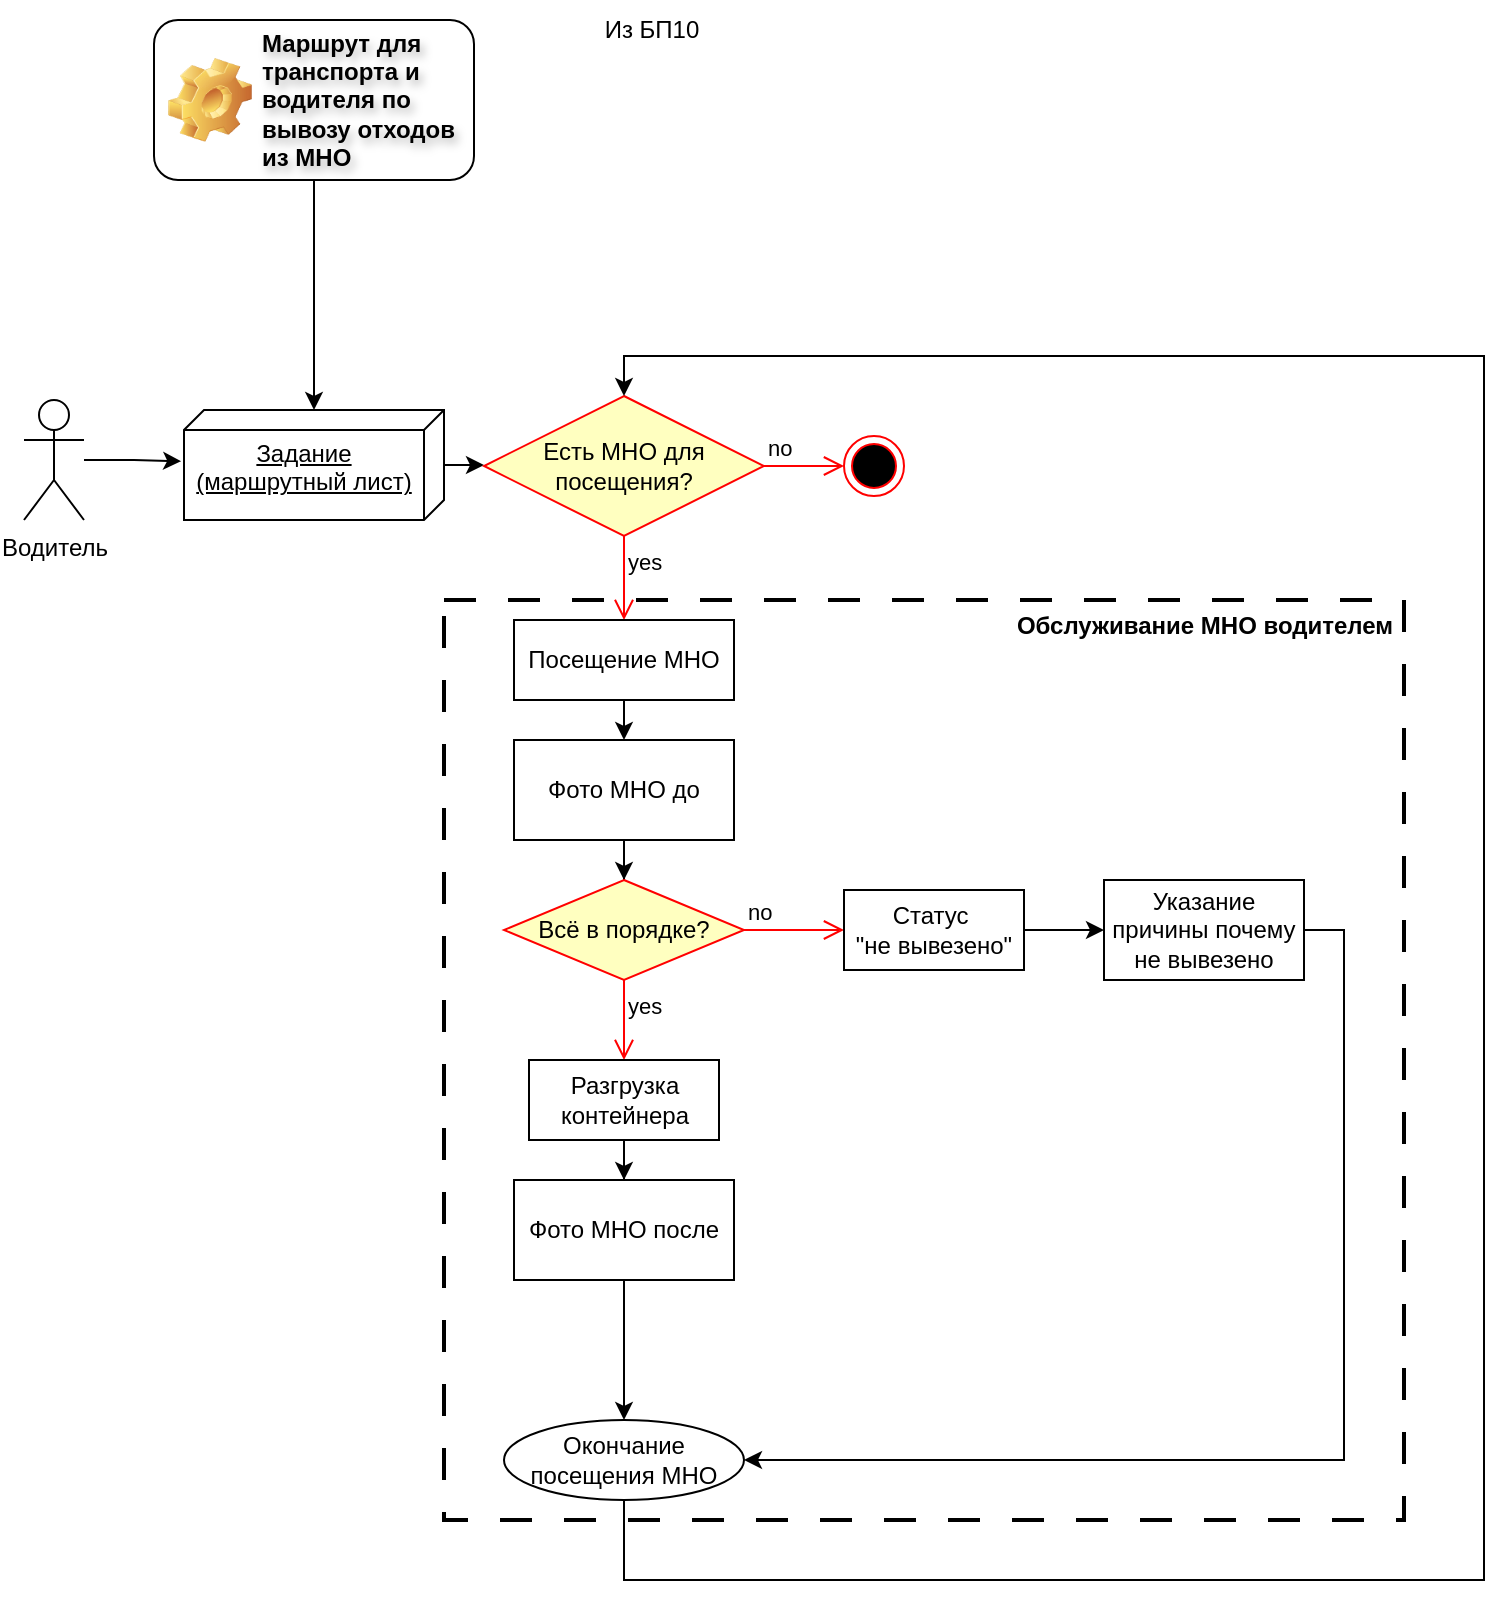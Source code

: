 <mxfile version="24.7.5" pages="2">
  <diagram name="Черновик" id="_aOhQ7f1FQFdctO7peyj">
    <mxGraphModel grid="1" page="1" gridSize="10" guides="1" tooltips="1" connect="1" arrows="1" fold="1" pageScale="1" pageWidth="827" pageHeight="1169" math="0" shadow="0">
      <root>
        <mxCell id="0" />
        <mxCell id="1" parent="0" />
        <mxCell id="PVVWiIGfIR0h8vcXOfzJ-32" value="" style="rounded=0;whiteSpace=wrap;html=1;fillColor=none;dashed=1;dashPattern=8 8;strokeWidth=2;" parent="1" vertex="1">
          <mxGeometry x="280" y="340" width="480" height="460" as="geometry" />
        </mxCell>
        <mxCell id="PVVWiIGfIR0h8vcXOfzJ-1" value="Водитель" style="shape=umlActor;verticalLabelPosition=bottom;verticalAlign=top;html=1;outlineConnect=0;" parent="1" vertex="1">
          <mxGeometry x="70" y="240" width="30" height="60" as="geometry" />
        </mxCell>
        <mxCell id="PVVWiIGfIR0h8vcXOfzJ-4" style="edgeStyle=orthogonalEdgeStyle;rounded=0;orthogonalLoop=1;jettySize=auto;html=1;" parent="1" source="PVVWiIGfIR0h8vcXOfzJ-2" target="PVVWiIGfIR0h8vcXOfzJ-3" edge="1">
          <mxGeometry relative="1" as="geometry" />
        </mxCell>
        <mxCell id="PVVWiIGfIR0h8vcXOfzJ-2" value="Маршрут для транспорта и водителя по вывозу отходов из МНО" style="label;whiteSpace=wrap;html=1;image=img/clipart/Gear_128x128.png;textShadow=1;labelBackgroundColor=none;" parent="1" vertex="1">
          <mxGeometry x="135" y="50" width="160" height="80" as="geometry" />
        </mxCell>
        <mxCell id="PVVWiIGfIR0h8vcXOfzJ-20" value="" style="edgeStyle=orthogonalEdgeStyle;rounded=0;orthogonalLoop=1;jettySize=auto;html=1;" parent="1" source="PVVWiIGfIR0h8vcXOfzJ-3" target="PVVWiIGfIR0h8vcXOfzJ-6" edge="1">
          <mxGeometry relative="1" as="geometry" />
        </mxCell>
        <mxCell id="PVVWiIGfIR0h8vcXOfzJ-3" value="Задание (маршрутный лист)" style="verticalAlign=top;align=center;spacingTop=8;spacingLeft=2;spacingRight=12;shape=cube;size=10;direction=south;fontStyle=4;html=1;whiteSpace=wrap;" parent="1" vertex="1">
          <mxGeometry x="150" y="245" width="130" height="55" as="geometry" />
        </mxCell>
        <mxCell id="PVVWiIGfIR0h8vcXOfzJ-5" style="edgeStyle=orthogonalEdgeStyle;rounded=0;orthogonalLoop=1;jettySize=auto;html=1;entryX=0.466;entryY=1.011;entryDx=0;entryDy=0;entryPerimeter=0;" parent="1" source="PVVWiIGfIR0h8vcXOfzJ-1" target="PVVWiIGfIR0h8vcXOfzJ-3" edge="1">
          <mxGeometry relative="1" as="geometry" />
        </mxCell>
        <mxCell id="PVVWiIGfIR0h8vcXOfzJ-6" value="Есть МНО для посещения?" style="rhombus;whiteSpace=wrap;html=1;fontColor=#000000;fillColor=#ffffc0;strokeColor=#ff0000;" parent="1" vertex="1">
          <mxGeometry x="300" y="238" width="140" height="70" as="geometry" />
        </mxCell>
        <mxCell id="PVVWiIGfIR0h8vcXOfzJ-7" value="no" style="edgeStyle=orthogonalEdgeStyle;html=1;align=left;verticalAlign=bottom;endArrow=open;endSize=8;strokeColor=#ff0000;rounded=0;" parent="1" source="PVVWiIGfIR0h8vcXOfzJ-6" edge="1">
          <mxGeometry x="-1" relative="1" as="geometry">
            <mxPoint x="480" y="273" as="targetPoint" />
          </mxGeometry>
        </mxCell>
        <mxCell id="PVVWiIGfIR0h8vcXOfzJ-8" value="yes" style="edgeStyle=orthogonalEdgeStyle;html=1;align=left;verticalAlign=top;endArrow=open;endSize=8;strokeColor=#ff0000;rounded=0;" parent="1" source="PVVWiIGfIR0h8vcXOfzJ-6" edge="1">
          <mxGeometry x="-1" relative="1" as="geometry">
            <mxPoint x="370" y="350" as="targetPoint" />
          </mxGeometry>
        </mxCell>
        <mxCell id="PVVWiIGfIR0h8vcXOfzJ-12" style="edgeStyle=orthogonalEdgeStyle;rounded=0;orthogonalLoop=1;jettySize=auto;html=1;exitX=0.5;exitY=1;exitDx=0;exitDy=0;entryX=0.5;entryY=0;entryDx=0;entryDy=0;" parent="1" source="PVVWiIGfIR0h8vcXOfzJ-10" target="PVVWiIGfIR0h8vcXOfzJ-11" edge="1">
          <mxGeometry relative="1" as="geometry" />
        </mxCell>
        <mxCell id="PVVWiIGfIR0h8vcXOfzJ-10" value="Посещение МНО" style="html=1;whiteSpace=wrap;" parent="1" vertex="1">
          <mxGeometry x="315" y="350" width="110" height="40" as="geometry" />
        </mxCell>
        <mxCell id="PVVWiIGfIR0h8vcXOfzJ-16" style="edgeStyle=orthogonalEdgeStyle;rounded=0;orthogonalLoop=1;jettySize=auto;html=1;entryX=0.5;entryY=0;entryDx=0;entryDy=0;" parent="1" source="PVVWiIGfIR0h8vcXOfzJ-11" target="PVVWiIGfIR0h8vcXOfzJ-13" edge="1">
          <mxGeometry relative="1" as="geometry" />
        </mxCell>
        <mxCell id="PVVWiIGfIR0h8vcXOfzJ-11" value="Фото МНО до" style="html=1;whiteSpace=wrap;" parent="1" vertex="1">
          <mxGeometry x="315" y="410" width="110" height="50" as="geometry" />
        </mxCell>
        <mxCell id="PVVWiIGfIR0h8vcXOfzJ-13" value="Всё в порядке?" style="rhombus;whiteSpace=wrap;html=1;fontColor=#000000;fillColor=#ffffc0;strokeColor=#ff0000;" parent="1" vertex="1">
          <mxGeometry x="310" y="480" width="120" height="50" as="geometry" />
        </mxCell>
        <mxCell id="PVVWiIGfIR0h8vcXOfzJ-14" value="no" style="edgeStyle=orthogonalEdgeStyle;html=1;align=left;verticalAlign=bottom;endArrow=open;endSize=8;strokeColor=#ff0000;rounded=0;entryX=0;entryY=0.5;entryDx=0;entryDy=0;" parent="1" source="PVVWiIGfIR0h8vcXOfzJ-13" target="PVVWiIGfIR0h8vcXOfzJ-21" edge="1">
          <mxGeometry x="-1" relative="1" as="geometry">
            <mxPoint x="460" y="520" as="targetPoint" />
            <Array as="points" />
          </mxGeometry>
        </mxCell>
        <mxCell id="PVVWiIGfIR0h8vcXOfzJ-15" value="yes" style="edgeStyle=orthogonalEdgeStyle;html=1;align=left;verticalAlign=top;endArrow=open;endSize=8;strokeColor=#ff0000;rounded=0;entryX=0.5;entryY=0;entryDx=0;entryDy=0;" parent="1" source="PVVWiIGfIR0h8vcXOfzJ-13" target="PVVWiIGfIR0h8vcXOfzJ-17" edge="1">
          <mxGeometry x="-1" relative="1" as="geometry">
            <mxPoint x="370" y="580" as="targetPoint" />
          </mxGeometry>
        </mxCell>
        <mxCell id="PVVWiIGfIR0h8vcXOfzJ-19" style="edgeStyle=orthogonalEdgeStyle;rounded=0;orthogonalLoop=1;jettySize=auto;html=1;entryX=0.5;entryY=0;entryDx=0;entryDy=0;" parent="1" source="PVVWiIGfIR0h8vcXOfzJ-17" target="PVVWiIGfIR0h8vcXOfzJ-18" edge="1">
          <mxGeometry relative="1" as="geometry" />
        </mxCell>
        <mxCell id="PVVWiIGfIR0h8vcXOfzJ-17" value="Разгрузка контейнера" style="html=1;whiteSpace=wrap;" parent="1" vertex="1">
          <mxGeometry x="322.5" y="570" width="95" height="40" as="geometry" />
        </mxCell>
        <mxCell id="PVVWiIGfIR0h8vcXOfzJ-26" style="edgeStyle=orthogonalEdgeStyle;rounded=0;orthogonalLoop=1;jettySize=auto;html=1;entryX=0.5;entryY=0;entryDx=0;entryDy=0;" parent="1" source="PVVWiIGfIR0h8vcXOfzJ-18" target="PVVWiIGfIR0h8vcXOfzJ-25" edge="1">
          <mxGeometry relative="1" as="geometry" />
        </mxCell>
        <mxCell id="PVVWiIGfIR0h8vcXOfzJ-18" value="Фото МНО после" style="html=1;whiteSpace=wrap;" parent="1" vertex="1">
          <mxGeometry x="315" y="630" width="110" height="50" as="geometry" />
        </mxCell>
        <mxCell id="PVVWiIGfIR0h8vcXOfzJ-24" style="edgeStyle=orthogonalEdgeStyle;rounded=0;orthogonalLoop=1;jettySize=auto;html=1;entryX=0;entryY=0.5;entryDx=0;entryDy=0;" parent="1" source="PVVWiIGfIR0h8vcXOfzJ-21" target="PVVWiIGfIR0h8vcXOfzJ-23" edge="1">
          <mxGeometry relative="1" as="geometry" />
        </mxCell>
        <mxCell id="PVVWiIGfIR0h8vcXOfzJ-21" value="Статус&amp;nbsp;&lt;div&gt;&quot;не вывезено&quot;&lt;/div&gt;" style="html=1;whiteSpace=wrap;" parent="1" vertex="1">
          <mxGeometry x="480" y="485" width="90" height="40" as="geometry" />
        </mxCell>
        <mxCell id="PVVWiIGfIR0h8vcXOfzJ-31" style="edgeStyle=orthogonalEdgeStyle;rounded=0;orthogonalLoop=1;jettySize=auto;html=1;entryX=1;entryY=0.5;entryDx=0;entryDy=0;" parent="1" source="PVVWiIGfIR0h8vcXOfzJ-23" target="PVVWiIGfIR0h8vcXOfzJ-25" edge="1">
          <mxGeometry relative="1" as="geometry">
            <Array as="points">
              <mxPoint x="730" y="505" />
              <mxPoint x="730" y="770" />
            </Array>
          </mxGeometry>
        </mxCell>
        <mxCell id="PVVWiIGfIR0h8vcXOfzJ-23" value="Указание причины почему&lt;div&gt;не вывезено&lt;/div&gt;" style="html=1;whiteSpace=wrap;" parent="1" vertex="1">
          <mxGeometry x="610" y="480" width="100" height="50" as="geometry" />
        </mxCell>
        <mxCell id="PVVWiIGfIR0h8vcXOfzJ-35" style="edgeStyle=orthogonalEdgeStyle;rounded=0;orthogonalLoop=1;jettySize=auto;html=1;entryX=0.5;entryY=0;entryDx=0;entryDy=0;" parent="1" source="PVVWiIGfIR0h8vcXOfzJ-25" target="PVVWiIGfIR0h8vcXOfzJ-6" edge="1">
          <mxGeometry relative="1" as="geometry">
            <Array as="points">
              <mxPoint x="370" y="830" />
              <mxPoint x="800" y="830" />
              <mxPoint x="800" y="218" />
              <mxPoint x="370" y="218" />
            </Array>
          </mxGeometry>
        </mxCell>
        <mxCell id="PVVWiIGfIR0h8vcXOfzJ-25" value="Окончание посещения МНО" style="ellipse;whiteSpace=wrap;html=1;" parent="1" vertex="1">
          <mxGeometry x="310" y="750" width="120" height="40" as="geometry" />
        </mxCell>
        <mxCell id="PVVWiIGfIR0h8vcXOfzJ-33" value="Обслуживание МНО водителем" style="text;align=center;fontStyle=1;verticalAlign=middle;spacingLeft=3;spacingRight=3;strokeColor=none;rotatable=0;points=[[0,0.5],[1,0.5]];portConstraint=eastwest;html=1;" parent="1" vertex="1">
          <mxGeometry x="560" y="340" width="200" height="26" as="geometry" />
        </mxCell>
        <mxCell id="PVVWiIGfIR0h8vcXOfzJ-34" value="" style="ellipse;html=1;shape=endState;fillColor=#000000;strokeColor=#ff0000;" parent="1" vertex="1">
          <mxGeometry x="480" y="258" width="30" height="30" as="geometry" />
        </mxCell>
        <mxCell id="PVVWiIGfIR0h8vcXOfzJ-37" value="Из БП10" style="text;html=1;align=center;verticalAlign=middle;whiteSpace=wrap;rounded=0;" parent="1" vertex="1">
          <mxGeometry x="354" y="40" width="60" height="30" as="geometry" />
        </mxCell>
      </root>
    </mxGraphModel>
  </diagram>
  <diagram id="f-Hh8tffEDJkm8P4W3Z2" name="Выполнение задания водителем">
    <mxGraphModel dx="1434" dy="1915" grid="1" gridSize="10" guides="1" tooltips="1" connect="1" arrows="1" fold="1" page="1" pageScale="1" pageWidth="827" pageHeight="1169" math="0" shadow="0">
      <root>
        <mxCell id="0" />
        <mxCell id="1" parent="0" />
        <mxCell id="qUWWCU90Z8AxIzIaM2Bw-4" value="" style="rounded=1;whiteSpace=wrap;html=1;fillColor=none;dashed=1;dashPattern=8 8;shadow=0;" parent="1" vertex="1">
          <mxGeometry y="-150" width="270" height="210" as="geometry" />
        </mxCell>
        <mxCell id="fxSu1g2QKix02yfOaXtt-1" value="Выполнение задания водителем" style="swimlane;childLayout=stackLayout;resizeParent=1;resizeParentMax=0;horizontal=0;startSize=20;horizontalStack=0;html=1;" parent="1" vertex="1">
          <mxGeometry x="100" y="110" width="1760" height="670" as="geometry" />
        </mxCell>
        <mxCell id="fxSu1g2QKix02yfOaXtt-2" value="Диспетчер" style="swimlane;startSize=20;horizontal=0;html=1;" parent="fxSu1g2QKix02yfOaXtt-1" vertex="1">
          <mxGeometry x="20" width="1740" height="270" as="geometry" />
        </mxCell>
        <mxCell id="0e87MDEGd83VPdNc7a4O-29" value="Формирование инцидента" style="html=1;whiteSpace=wrap;" parent="fxSu1g2QKix02yfOaXtt-2" vertex="1">
          <mxGeometry x="970" y="210" width="90" height="33.75" as="geometry" />
        </mxCell>
        <mxCell id="2QLDX-iRVEcAOdgf6hpp-7" style="edgeStyle=orthogonalEdgeStyle;rounded=0;orthogonalLoop=1;jettySize=auto;html=1;entryX=0;entryY=0.5;entryDx=0;entryDy=0;" parent="fxSu1g2QKix02yfOaXtt-2" source="0e87MDEGd83VPdNc7a4O-33" target="2QLDX-iRVEcAOdgf6hpp-5" edge="1">
          <mxGeometry relative="1" as="geometry" />
        </mxCell>
        <mxCell id="0e87MDEGd83VPdNc7a4O-33" value="Комментарий диспетчера" style="html=1;whiteSpace=wrap;" parent="fxSu1g2QKix02yfOaXtt-2" vertex="1">
          <mxGeometry x="1090" y="210" width="90" height="33.75" as="geometry" />
        </mxCell>
        <mxCell id="0e87MDEGd83VPdNc7a4O-34" style="edgeStyle=orthogonalEdgeStyle;rounded=0;orthogonalLoop=1;jettySize=auto;html=1;entryX=0;entryY=0.5;entryDx=0;entryDy=0;" parent="fxSu1g2QKix02yfOaXtt-2" source="0e87MDEGd83VPdNc7a4O-29" target="0e87MDEGd83VPdNc7a4O-33" edge="1">
          <mxGeometry relative="1" as="geometry" />
        </mxCell>
        <mxCell id="2QLDX-iRVEcAOdgf6hpp-12" style="edgeStyle=orthogonalEdgeStyle;rounded=0;orthogonalLoop=1;jettySize=auto;html=1;" parent="fxSu1g2QKix02yfOaXtt-2" source="2QLDX-iRVEcAOdgf6hpp-5" edge="1">
          <mxGeometry relative="1" as="geometry">
            <mxPoint x="1390" y="560" as="targetPoint" />
          </mxGeometry>
        </mxCell>
        <mxCell id="2QLDX-iRVEcAOdgf6hpp-5" value="Корретировка плана для статуса &quot;не вывезено&quot;" style="html=1;whiteSpace=wrap;" parent="fxSu1g2QKix02yfOaXtt-2" vertex="1">
          <mxGeometry x="1220" y="205" width="134" height="43.75" as="geometry" />
        </mxCell>
        <mxCell id="fxSu1g2QKix02yfOaXtt-3" value="Водитель" style="swimlane;startSize=20;horizontal=0;html=1;" parent="fxSu1g2QKix02yfOaXtt-1" vertex="1">
          <mxGeometry x="20" y="270" width="1740" height="400" as="geometry" />
        </mxCell>
        <mxCell id="4VXcpdDa_tp81v2LYSj9-3" style="edgeStyle=orthogonalEdgeStyle;rounded=0;orthogonalLoop=1;jettySize=auto;html=1;" parent="fxSu1g2QKix02yfOaXtt-3" source="fxSu1g2QKix02yfOaXtt-5" target="4VXcpdDa_tp81v2LYSj9-1" edge="1">
          <mxGeometry relative="1" as="geometry" />
        </mxCell>
        <mxCell id="fxSu1g2QKix02yfOaXtt-5" value="Выбор задания в списке в мобильном приложении" style="html=1;whiteSpace=wrap;" parent="fxSu1g2QKix02yfOaXtt-3" vertex="1">
          <mxGeometry x="110.5" y="97" width="90" height="60" as="geometry" />
        </mxCell>
        <mxCell id="RuYb1tcuzRqkKU3JjlnM-1" value="" style="ellipse;html=1;shape=startState;fillColor=#000000;strokeColor=#ff0000;" parent="fxSu1g2QKix02yfOaXtt-3" vertex="1">
          <mxGeometry x="60.5" y="112" width="30" height="30" as="geometry" />
        </mxCell>
        <mxCell id="RuYb1tcuzRqkKU3JjlnM-2" value="" style="edgeStyle=orthogonalEdgeStyle;html=1;verticalAlign=bottom;endArrow=open;endSize=8;strokeColor=#ff0000;rounded=0;entryX=0;entryY=0.5;entryDx=0;entryDy=0;exitX=0.863;exitY=0.506;exitDx=0;exitDy=0;exitPerimeter=0;" parent="fxSu1g2QKix02yfOaXtt-3" source="RuYb1tcuzRqkKU3JjlnM-1" target="fxSu1g2QKix02yfOaXtt-5" edge="1">
          <mxGeometry relative="1" as="geometry">
            <mxPoint x="75.5" y="177" as="targetPoint" />
            <mxPoint x="90.5" y="127" as="sourcePoint" />
          </mxGeometry>
        </mxCell>
        <mxCell id="4VXcpdDa_tp81v2LYSj9-5" style="edgeStyle=orthogonalEdgeStyle;rounded=0;orthogonalLoop=1;jettySize=auto;html=1;entryX=0;entryY=0.5;entryDx=0;entryDy=0;" parent="fxSu1g2QKix02yfOaXtt-3" source="4VXcpdDa_tp81v2LYSj9-1" target="4VXcpdDa_tp81v2LYSj9-4" edge="1">
          <mxGeometry relative="1" as="geometry" />
        </mxCell>
        <mxCell id="emOJV1Qjl66nZH7vhvQk-7" style="edgeStyle=orthogonalEdgeStyle;rounded=0;orthogonalLoop=1;jettySize=auto;html=1;" parent="fxSu1g2QKix02yfOaXtt-3" source="4VXcpdDa_tp81v2LYSj9-1" target="emOJV1Qjl66nZH7vhvQk-5" edge="1">
          <mxGeometry relative="1" as="geometry">
            <Array as="points">
              <mxPoint x="291" y="360" />
              <mxPoint x="1520" y="360" />
              <mxPoint x="1520" y="121" />
            </Array>
          </mxGeometry>
        </mxCell>
        <mxCell id="4VXcpdDa_tp81v2LYSj9-1" value="Задание выполнено?" style="rhombus;whiteSpace=wrap;html=1;fontColor=#000000;fillColor=#ffffc0;strokeColor=#ff0000;" parent="fxSu1g2QKix02yfOaXtt-3" vertex="1">
          <mxGeometry x="220.5" y="92" width="140" height="70" as="geometry" />
        </mxCell>
        <mxCell id="NRm9yNb8Ne-H7D0V5Rs9-2" style="edgeStyle=orthogonalEdgeStyle;rounded=0;orthogonalLoop=1;jettySize=auto;html=1;entryX=0;entryY=0.5;entryDx=0;entryDy=0;" parent="fxSu1g2QKix02yfOaXtt-3" source="4VXcpdDa_tp81v2LYSj9-4" target="NRm9yNb8Ne-H7D0V5Rs9-1" edge="1">
          <mxGeometry relative="1" as="geometry" />
        </mxCell>
        <mxCell id="4VXcpdDa_tp81v2LYSj9-4" value="Прибытие на МНО" style="html=1;whiteSpace=wrap;" parent="fxSu1g2QKix02yfOaXtt-3" vertex="1">
          <mxGeometry x="400.5" y="109.5" width="80" height="35" as="geometry" />
        </mxCell>
        <mxCell id="NRm9yNb8Ne-H7D0V5Rs9-4" style="edgeStyle=orthogonalEdgeStyle;rounded=0;orthogonalLoop=1;jettySize=auto;html=1;entryX=0;entryY=0.5;entryDx=0;entryDy=0;" parent="fxSu1g2QKix02yfOaXtt-3" source="NRm9yNb8Ne-H7D0V5Rs9-1" target="NRm9yNb8Ne-H7D0V5Rs9-3" edge="1">
          <mxGeometry relative="1" as="geometry" />
        </mxCell>
        <mxCell id="NRm9yNb8Ne-H7D0V5Rs9-1" value="Фото МНО на местности до загрузки&amp;nbsp;" style="html=1;whiteSpace=wrap;" parent="fxSu1g2QKix02yfOaXtt-3" vertex="1">
          <mxGeometry x="510.5" y="103.25" width="80" height="47.5" as="geometry" />
        </mxCell>
        <mxCell id="NRm9yNb8Ne-H7D0V5Rs9-7" style="edgeStyle=orthogonalEdgeStyle;rounded=0;orthogonalLoop=1;jettySize=auto;html=1;entryX=0;entryY=0.5;entryDx=0;entryDy=0;" parent="fxSu1g2QKix02yfOaXtt-3" source="NRm9yNb8Ne-H7D0V5Rs9-3" target="3nE3ewq-7Iuml8_qmIxP-1" edge="1">
          <mxGeometry relative="1" as="geometry">
            <mxPoint x="810.5" y="127.5" as="targetPoint" />
          </mxGeometry>
        </mxCell>
        <mxCell id="NRm9yNb8Ne-H7D0V5Rs9-13" style="edgeStyle=orthogonalEdgeStyle;rounded=0;orthogonalLoop=1;jettySize=auto;html=1;entryX=0.5;entryY=0;entryDx=0;entryDy=0;" parent="fxSu1g2QKix02yfOaXtt-3" source="NRm9yNb8Ne-H7D0V5Rs9-3" target="NRm9yNb8Ne-H7D0V5Rs9-11" edge="1">
          <mxGeometry relative="1" as="geometry" />
        </mxCell>
        <mxCell id="NRm9yNb8Ne-H7D0V5Rs9-3" value="Загрузка на МНО прошла?" style="rhombus;whiteSpace=wrap;html=1;fontColor=#000000;fillColor=#ffffc0;strokeColor=#ff0000;" parent="fxSu1g2QKix02yfOaXtt-3" vertex="1">
          <mxGeometry x="620.5" y="90" width="140" height="75" as="geometry" />
        </mxCell>
        <mxCell id="NRm9yNb8Ne-H7D0V5Rs9-6" value="Нет" style="text;align=center;fontStyle=1;verticalAlign=middle;spacingLeft=3;spacingRight=3;strokeColor=none;rotatable=0;points=[[0,0.5],[1,0.5]];portConstraint=eastwest;html=1;" parent="fxSu1g2QKix02yfOaXtt-3" vertex="1">
          <mxGeometry x="767.5" y="103.25" width="30" height="26" as="geometry" />
        </mxCell>
        <mxCell id="NRm9yNb8Ne-H7D0V5Rs9-8" value="Нет" style="text;align=center;fontStyle=1;verticalAlign=middle;spacingLeft=3;spacingRight=3;strokeColor=none;rotatable=0;points=[[0,0.5],[1,0.5]];portConstraint=eastwest;html=1;" parent="fxSu1g2QKix02yfOaXtt-3" vertex="1">
          <mxGeometry x="360.5" y="103.25" width="30" height="26" as="geometry" />
        </mxCell>
        <mxCell id="NRm9yNb8Ne-H7D0V5Rs9-10" value="Да" style="text;align=center;fontStyle=1;verticalAlign=middle;spacingLeft=3;spacingRight=3;strokeColor=none;rotatable=0;points=[[0,0.5],[1,0.5]];portConstraint=eastwest;html=1;" parent="fxSu1g2QKix02yfOaXtt-3" vertex="1">
          <mxGeometry x="690.5" y="165" width="30" height="26" as="geometry" />
        </mxCell>
        <mxCell id="NRm9yNb8Ne-H7D0V5Rs9-17" style="edgeStyle=orthogonalEdgeStyle;rounded=0;orthogonalLoop=1;jettySize=auto;html=1;entryX=0.5;entryY=0;entryDx=0;entryDy=0;" parent="fxSu1g2QKix02yfOaXtt-3" source="NRm9yNb8Ne-H7D0V5Rs9-11" target="NRm9yNb8Ne-H7D0V5Rs9-16" edge="1">
          <mxGeometry relative="1" as="geometry" />
        </mxCell>
        <mxCell id="NRm9yNb8Ne-H7D0V5Rs9-19" style="edgeStyle=orthogonalEdgeStyle;rounded=0;orthogonalLoop=1;jettySize=auto;html=1;exitX=1;exitY=0.5;exitDx=0;exitDy=0;entryX=0;entryY=0.5;entryDx=0;entryDy=0;" parent="fxSu1g2QKix02yfOaXtt-3" source="NRm9yNb8Ne-H7D0V5Rs9-11" target="NRm9yNb8Ne-H7D0V5Rs9-18" edge="1">
          <mxGeometry relative="1" as="geometry" />
        </mxCell>
        <mxCell id="NRm9yNb8Ne-H7D0V5Rs9-20" style="edgeStyle=orthogonalEdgeStyle;rounded=0;orthogonalLoop=1;jettySize=auto;html=1;entryX=0;entryY=0.5;entryDx=0;entryDy=0;" parent="fxSu1g2QKix02yfOaXtt-3" source="NRm9yNb8Ne-H7D0V5Rs9-11" target="NRm9yNb8Ne-H7D0V5Rs9-16" edge="1">
          <mxGeometry relative="1" as="geometry">
            <Array as="points">
              <mxPoint x="690" y="292" />
              <mxPoint x="990" y="292" />
            </Array>
            <mxPoint x="970" y="300" as="targetPoint" />
          </mxGeometry>
        </mxCell>
        <mxCell id="NRm9yNb8Ne-H7D0V5Rs9-11" value="Полностью?" style="rhombus;whiteSpace=wrap;html=1;fontColor=#000000;fillColor=#ffffc0;strokeColor=#ff0000;" parent="fxSu1g2QKix02yfOaXtt-3" vertex="1">
          <mxGeometry x="630.5" y="197" width="120" height="40" as="geometry" />
        </mxCell>
        <mxCell id="NRm9yNb8Ne-H7D0V5Rs9-14" value="Нет" style="text;align=center;fontStyle=1;verticalAlign=middle;spacingLeft=3;spacingRight=3;strokeColor=none;rotatable=0;points=[[0,0.5],[1,0.5]];portConstraint=eastwest;html=1;" parent="fxSu1g2QKix02yfOaXtt-3" vertex="1">
          <mxGeometry x="760.5" y="191" width="30" height="26" as="geometry" />
        </mxCell>
        <mxCell id="NRm9yNb8Ne-H7D0V5Rs9-15" value="Да" style="text;align=center;fontStyle=1;verticalAlign=middle;spacingLeft=3;spacingRight=3;strokeColor=none;rotatable=0;points=[[0,0.5],[1,0.5]];portConstraint=eastwest;html=1;" parent="fxSu1g2QKix02yfOaXtt-3" vertex="1">
          <mxGeometry x="690.5" y="247" width="30" height="26" as="geometry" />
        </mxCell>
        <mxCell id="NRm9yNb8Ne-H7D0V5Rs9-22" style="edgeStyle=orthogonalEdgeStyle;rounded=0;orthogonalLoop=1;jettySize=auto;html=1;entryX=0;entryY=0.5;entryDx=0;entryDy=0;" parent="fxSu1g2QKix02yfOaXtt-3" source="NRm9yNb8Ne-H7D0V5Rs9-16" target="NRm9yNb8Ne-H7D0V5Rs9-21" edge="1">
          <mxGeometry relative="1" as="geometry" />
        </mxCell>
        <mxCell id="NRm9yNb8Ne-H7D0V5Rs9-16" value="Фото МНО после загрузки" style="html=1;whiteSpace=wrap;" parent="fxSu1g2QKix02yfOaXtt-3" vertex="1">
          <mxGeometry x="990.5" y="263" width="80" height="57" as="geometry" />
        </mxCell>
        <mxCell id="NRm9yNb8Ne-H7D0V5Rs9-18" value="Корректировка вывезенных контейнеров (отметка о вывозе/создание новых)" style="html=1;whiteSpace=wrap;" parent="fxSu1g2QKix02yfOaXtt-3" vertex="1">
          <mxGeometry x="810.5" y="185.12" width="140" height="63.75" as="geometry" />
        </mxCell>
        <mxCell id="emOJV1Qjl66nZH7vhvQk-3" style="edgeStyle=orthogonalEdgeStyle;rounded=0;orthogonalLoop=1;jettySize=auto;html=1;entryX=0.5;entryY=0;entryDx=0;entryDy=0;" parent="fxSu1g2QKix02yfOaXtt-3" source="NRm9yNb8Ne-H7D0V5Rs9-21" target="4VXcpdDa_tp81v2LYSj9-1" edge="1">
          <mxGeometry relative="1" as="geometry">
            <Array as="points">
              <mxPoint x="1500" y="290" />
              <mxPoint x="1500" y="-100" />
              <mxPoint x="291" y="-100" />
            </Array>
          </mxGeometry>
        </mxCell>
        <mxCell id="NRm9yNb8Ne-H7D0V5Rs9-21" value="Завершение посещения МНО" style="html=1;whiteSpace=wrap;" parent="fxSu1g2QKix02yfOaXtt-3" vertex="1">
          <mxGeometry x="1410" y="267" width="80" height="47.5" as="geometry" />
        </mxCell>
        <mxCell id="0e87MDEGd83VPdNc7a4O-32" style="edgeStyle=orthogonalEdgeStyle;rounded=0;orthogonalLoop=1;jettySize=auto;html=1;entryX=0;entryY=0.5;entryDx=0;entryDy=0;" parent="fxSu1g2QKix02yfOaXtt-3" source="3nE3ewq-7Iuml8_qmIxP-1" target="0e87MDEGd83VPdNc7a4O-31" edge="1">
          <mxGeometry relative="1" as="geometry" />
        </mxCell>
        <mxCell id="3nE3ewq-7Iuml8_qmIxP-1" value="Выбор причины и указание комментария" style="html=1;whiteSpace=wrap;" parent="fxSu1g2QKix02yfOaXtt-3" vertex="1">
          <mxGeometry x="810.5" y="96" width="140" height="63.75" as="geometry" />
        </mxCell>
        <mxCell id="0e87MDEGd83VPdNc7a4O-31" value="Статус &quot;Не вывезено&quot;" style="html=1;whiteSpace=wrap;" parent="fxSu1g2QKix02yfOaXtt-3" vertex="1">
          <mxGeometry x="980" y="111" width="129" height="33.75" as="geometry" />
        </mxCell>
        <mxCell id="emOJV1Qjl66nZH7vhvQk-2" value="" style="ellipse;html=1;shape=endState;fillColor=#000000;strokeColor=#ff0000;" parent="fxSu1g2QKix02yfOaXtt-3" vertex="1">
          <mxGeometry x="1690" y="110" width="30" height="30" as="geometry" />
        </mxCell>
        <mxCell id="emOJV1Qjl66nZH7vhvQk-6" style="edgeStyle=orthogonalEdgeStyle;rounded=0;orthogonalLoop=1;jettySize=auto;html=1;entryX=0;entryY=0.5;entryDx=0;entryDy=0;" parent="fxSu1g2QKix02yfOaXtt-3" source="emOJV1Qjl66nZH7vhvQk-5" target="emOJV1Qjl66nZH7vhvQk-2" edge="1">
          <mxGeometry relative="1" as="geometry" />
        </mxCell>
        <mxCell id="emOJV1Qjl66nZH7vhvQk-5" value="Смена статуса задания на &quot;завершено&quot;, формирование результата" style="html=1;whiteSpace=wrap;" parent="fxSu1g2QKix02yfOaXtt-3" vertex="1">
          <mxGeometry x="1560" y="85.75" width="100" height="78" as="geometry" />
        </mxCell>
        <mxCell id="emOJV1Qjl66nZH7vhvQk-8" value="Да" style="text;align=center;fontStyle=1;verticalAlign=middle;spacingLeft=3;spacingRight=3;strokeColor=none;rotatable=0;points=[[0,0.5],[1,0.5]];portConstraint=eastwest;html=1;" parent="fxSu1g2QKix02yfOaXtt-3" vertex="1">
          <mxGeometry x="290" y="171" width="30" height="26" as="geometry" />
        </mxCell>
        <mxCell id="2QLDX-iRVEcAOdgf6hpp-6" style="edgeStyle=orthogonalEdgeStyle;rounded=0;orthogonalLoop=1;jettySize=auto;html=1;" parent="fxSu1g2QKix02yfOaXtt-1" source="0e87MDEGd83VPdNc7a4O-31" edge="1">
          <mxGeometry relative="1" as="geometry">
            <mxPoint x="990" y="230" as="targetPoint" />
            <Array as="points">
              <mxPoint x="1160" y="398" />
              <mxPoint x="1160" y="312" />
              <mxPoint x="960" y="312" />
              <mxPoint x="960" y="230" />
            </Array>
          </mxGeometry>
        </mxCell>
        <mxCell id="FmMPCbiL3M_XpbGEYQVC-1" value="Закрытие маршрутного листа" style="swimlane;childLayout=stackLayout;resizeParent=1;resizeParentMax=0;horizontal=0;startSize=20;horizontalStack=0;html=1;" parent="1" vertex="1">
          <mxGeometry x="1980" y="-161" width="1130" height="940" as="geometry" />
        </mxCell>
        <mxCell id="FmMPCbiL3M_XpbGEYQVC-2" value="Система" style="swimlane;startSize=20;horizontal=0;html=1;" parent="FmMPCbiL3M_XpbGEYQVC-1" vertex="1">
          <mxGeometry x="20" width="1110" height="270" as="geometry" />
        </mxCell>
        <mxCell id="FmMPCbiL3M_XpbGEYQVC-23" style="edgeStyle=orthogonalEdgeStyle;rounded=0;orthogonalLoop=1;jettySize=auto;html=1;entryX=0;entryY=0.5;entryDx=0;entryDy=0;" parent="FmMPCbiL3M_XpbGEYQVC-2" source="FmMPCbiL3M_XpbGEYQVC-15" target="FmMPCbiL3M_XpbGEYQVC-22" edge="1">
          <mxGeometry relative="1" as="geometry" />
        </mxCell>
        <mxCell id="FmMPCbiL3M_XpbGEYQVC-15" value="Создать инцидент для всех маршрутных листов в статусе &quot;в маршруте&quot;&amp;nbsp;" style="html=1;whiteSpace=wrap;" parent="FmMPCbiL3M_XpbGEYQVC-2" vertex="1">
          <mxGeometry x="550" y="131" width="170" height="59" as="geometry" />
        </mxCell>
        <mxCell id="qUWWCU90Z8AxIzIaM2Bw-6" style="edgeStyle=orthogonalEdgeStyle;rounded=0;orthogonalLoop=1;jettySize=auto;html=1;" parent="FmMPCbiL3M_XpbGEYQVC-2" source="FmMPCbiL3M_XpbGEYQVC-22" edge="1">
          <mxGeometry relative="1" as="geometry">
            <mxPoint x="990" y="371" as="targetPoint" />
          </mxGeometry>
        </mxCell>
        <mxCell id="FmMPCbiL3M_XpbGEYQVC-22" value="Отвязать от маршрута инцидентные МНО" style="html=1;whiteSpace=wrap;" parent="FmMPCbiL3M_XpbGEYQVC-2" vertex="1">
          <mxGeometry x="760" y="140" width="140" height="40" as="geometry" />
        </mxCell>
        <mxCell id="FmMPCbiL3M_XpbGEYQVC-24" value="&lt;p style=&quot;line-height: 0%;&quot;&gt;&lt;font style=&quot;font-size: 18px;&quot; face=&quot;Verdana&quot;&gt;&lt;b&gt;БП.10.2&lt;/b&gt;&lt;/font&gt;&lt;/p&gt;" style="text;html=1;whiteSpace=wrap;overflow=hidden;rounded=0;fillColor=#f8cecc;strokeColor=#00CC00;strokeWidth=2;align=center;textShadow=1;labelBackgroundColor=none;" parent="FmMPCbiL3M_XpbGEYQVC-2" vertex="1">
          <mxGeometry x="20" width="100" height="40" as="geometry" />
        </mxCell>
        <mxCell id="FmMPCbiL3M_XpbGEYQVC-3" value="Диспетчер" style="swimlane;startSize=20;horizontal=0;html=1;" parent="FmMPCbiL3M_XpbGEYQVC-1" vertex="1">
          <mxGeometry x="20" y="270" width="1110" height="270" as="geometry" />
        </mxCell>
        <mxCell id="FmMPCbiL3M_XpbGEYQVC-19" style="edgeStyle=orthogonalEdgeStyle;rounded=0;orthogonalLoop=1;jettySize=auto;html=1;entryX=0;entryY=0.5;entryDx=0;entryDy=0;" parent="FmMPCbiL3M_XpbGEYQVC-3" source="FmMPCbiL3M_XpbGEYQVC-11" target="FmMPCbiL3M_XpbGEYQVC-16" edge="1">
          <mxGeometry relative="1" as="geometry" />
        </mxCell>
        <mxCell id="FmMPCbiL3M_XpbGEYQVC-11" value="Подтверждение закрытия маршрутного листа" style="html=1;whiteSpace=wrap;" parent="FmMPCbiL3M_XpbGEYQVC-3" vertex="1">
          <mxGeometry x="270" y="61" width="100" height="78" as="geometry" />
        </mxCell>
        <mxCell id="FmMPCbiL3M_XpbGEYQVC-16" value="Есть инциденты на маршруте?" style="rhombus;whiteSpace=wrap;html=1;fontColor=#000000;fillColor=#ffffc0;strokeColor=#ff0000;" parent="FmMPCbiL3M_XpbGEYQVC-3" vertex="1">
          <mxGeometry x="410" y="60.5" width="160" height="79" as="geometry" />
        </mxCell>
        <mxCell id="FmMPCbiL3M_XpbGEYQVC-17" value="&lt;font style=&quot;font-size: 12px;&quot;&gt;Нет&lt;/font&gt;" style="edgeStyle=orthogonalEdgeStyle;html=1;align=left;verticalAlign=bottom;endArrow=open;endSize=8;strokeColor=#ff0000;rounded=0;entryX=0;entryY=0.5;entryDx=0;entryDy=0;" parent="FmMPCbiL3M_XpbGEYQVC-3" source="FmMPCbiL3M_XpbGEYQVC-16" target="qUWWCU90Z8AxIzIaM2Bw-5" edge="1">
          <mxGeometry x="-1" relative="1" as="geometry">
            <mxPoint x="630" y="101" as="targetPoint" />
          </mxGeometry>
        </mxCell>
        <mxCell id="FmMPCbiL3M_XpbGEYQVC-21" value="Да" style="text;align=center;fontStyle=1;verticalAlign=middle;spacingLeft=3;spacingRight=3;strokeColor=none;rotatable=0;points=[[0,0.5],[1,0.5]];portConstraint=eastwest;html=1;" parent="FmMPCbiL3M_XpbGEYQVC-3" vertex="1">
          <mxGeometry x="490" y="21" width="30" height="26" as="geometry" />
        </mxCell>
        <mxCell id="qUWWCU90Z8AxIzIaM2Bw-5" value="" style="ellipse;html=1;shape=endState;fillColor=#000000;strokeColor=#ff0000;" parent="FmMPCbiL3M_XpbGEYQVC-3" vertex="1">
          <mxGeometry x="1020" y="85" width="30" height="30" as="geometry" />
        </mxCell>
        <mxCell id="FmMPCbiL3M_XpbGEYQVC-4" value="Водитель" style="swimlane;startSize=20;horizontal=0;html=1;" parent="FmMPCbiL3M_XpbGEYQVC-1" vertex="1">
          <mxGeometry x="20" y="540" width="1110" height="400" as="geometry" />
        </mxCell>
        <mxCell id="FmMPCbiL3M_XpbGEYQVC-10" value="Закрытие маршрутного листа в мобильном приложении" style="html=1;whiteSpace=wrap;" parent="FmMPCbiL3M_XpbGEYQVC-4" vertex="1">
          <mxGeometry x="80" y="86" width="100" height="80" as="geometry" />
        </mxCell>
        <mxCell id="FmMPCbiL3M_XpbGEYQVC-12" style="edgeStyle=orthogonalEdgeStyle;rounded=0;orthogonalLoop=1;jettySize=auto;html=1;entryX=0;entryY=0.5;entryDx=0;entryDy=0;" parent="FmMPCbiL3M_XpbGEYQVC-1" source="FmMPCbiL3M_XpbGEYQVC-10" target="FmMPCbiL3M_XpbGEYQVC-11" edge="1">
          <mxGeometry relative="1" as="geometry">
            <Array as="points">
              <mxPoint x="240" y="666" />
              <mxPoint x="240" y="370" />
            </Array>
          </mxGeometry>
        </mxCell>
        <mxCell id="FmMPCbiL3M_XpbGEYQVC-20" style="edgeStyle=orthogonalEdgeStyle;rounded=0;orthogonalLoop=1;jettySize=auto;html=1;entryX=0;entryY=0.5;entryDx=0;entryDy=0;" parent="FmMPCbiL3M_XpbGEYQVC-1" source="FmMPCbiL3M_XpbGEYQVC-16" target="FmMPCbiL3M_XpbGEYQVC-15" edge="1">
          <mxGeometry relative="1" as="geometry">
            <Array as="points">
              <mxPoint x="510" y="161" />
            </Array>
          </mxGeometry>
        </mxCell>
        <mxCell id="FmMPCbiL3M_XpbGEYQVC-6" style="edgeStyle=orthogonalEdgeStyle;rounded=0;orthogonalLoop=1;jettySize=auto;html=1;entryX=0;entryY=0.5;entryDx=0;entryDy=0;" parent="1" source="emOJV1Qjl66nZH7vhvQk-2" target="FmMPCbiL3M_XpbGEYQVC-10" edge="1">
          <mxGeometry relative="1" as="geometry" />
        </mxCell>
        <mxCell id="UuNpMs-5XVV46Ymb2EVo-1" value="&lt;p style=&quot;line-height: 0%;&quot;&gt;&lt;font style=&quot;font-size: 18px;&quot; face=&quot;Verdana&quot;&gt;&lt;b&gt;БП.10&lt;/b&gt;&lt;/font&gt;&lt;/p&gt;" style="text;html=1;whiteSpace=wrap;overflow=hidden;rounded=0;fillColor=#f8cecc;strokeColor=#00CC00;strokeWidth=2;align=center;textShadow=1;labelBackgroundColor=none;" parent="1" vertex="1">
          <mxGeometry x="150" y="-140" width="100" height="40" as="geometry" />
        </mxCell>
        <mxCell id="qUWWCU90Z8AxIzIaM2Bw-2" style="edgeStyle=orthogonalEdgeStyle;rounded=0;orthogonalLoop=1;jettySize=auto;html=1;entryX=0;entryY=0.5;entryDx=0;entryDy=0;" parent="1" source="qUWWCU90Z8AxIzIaM2Bw-1" target="RuYb1tcuzRqkKU3JjlnM-1" edge="1">
          <mxGeometry relative="1" as="geometry">
            <Array as="points">
              <mxPoint x="80" y="507" />
            </Array>
          </mxGeometry>
        </mxCell>
        <mxCell id="qUWWCU90Z8AxIzIaM2Bw-1" value="Маршрут для транспорта и водителя по вывозу отходов из МНО" style="label;whiteSpace=wrap;html=1;image=img/clipart/Gear_128x128.png;textShadow=1;labelBackgroundColor=none;" parent="1" vertex="1">
          <mxGeometry x="10" y="-40" width="160" height="80" as="geometry" />
        </mxCell>
      </root>
    </mxGraphModel>
  </diagram>
</mxfile>
